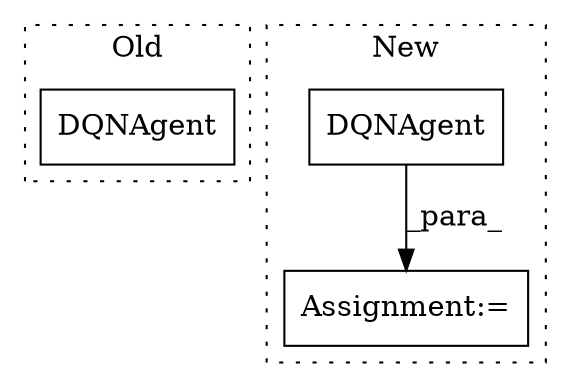 digraph G {
subgraph cluster0 {
1 [label="DQNAgent" a="32" s="3894,3942" l="9,1" shape="box"];
label = "Old";
style="dotted";
}
subgraph cluster1 {
2 [label="DQNAgent" a="32" s="3894,3924" l="9,1" shape="box"];
3 [label="Assignment:=" a="7" s="3887" l="1" shape="box"];
label = "New";
style="dotted";
}
2 -> 3 [label="_para_"];
}